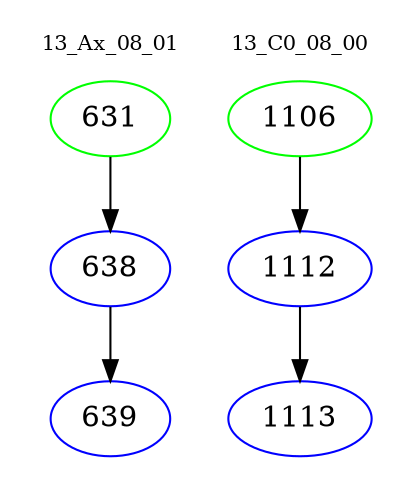 digraph{
subgraph cluster_0 {
color = white
label = "13_Ax_08_01";
fontsize=10;
T0_631 [label="631", color="green"]
T0_631 -> T0_638 [color="black"]
T0_638 [label="638", color="blue"]
T0_638 -> T0_639 [color="black"]
T0_639 [label="639", color="blue"]
}
subgraph cluster_1 {
color = white
label = "13_C0_08_00";
fontsize=10;
T1_1106 [label="1106", color="green"]
T1_1106 -> T1_1112 [color="black"]
T1_1112 [label="1112", color="blue"]
T1_1112 -> T1_1113 [color="black"]
T1_1113 [label="1113", color="blue"]
}
}
